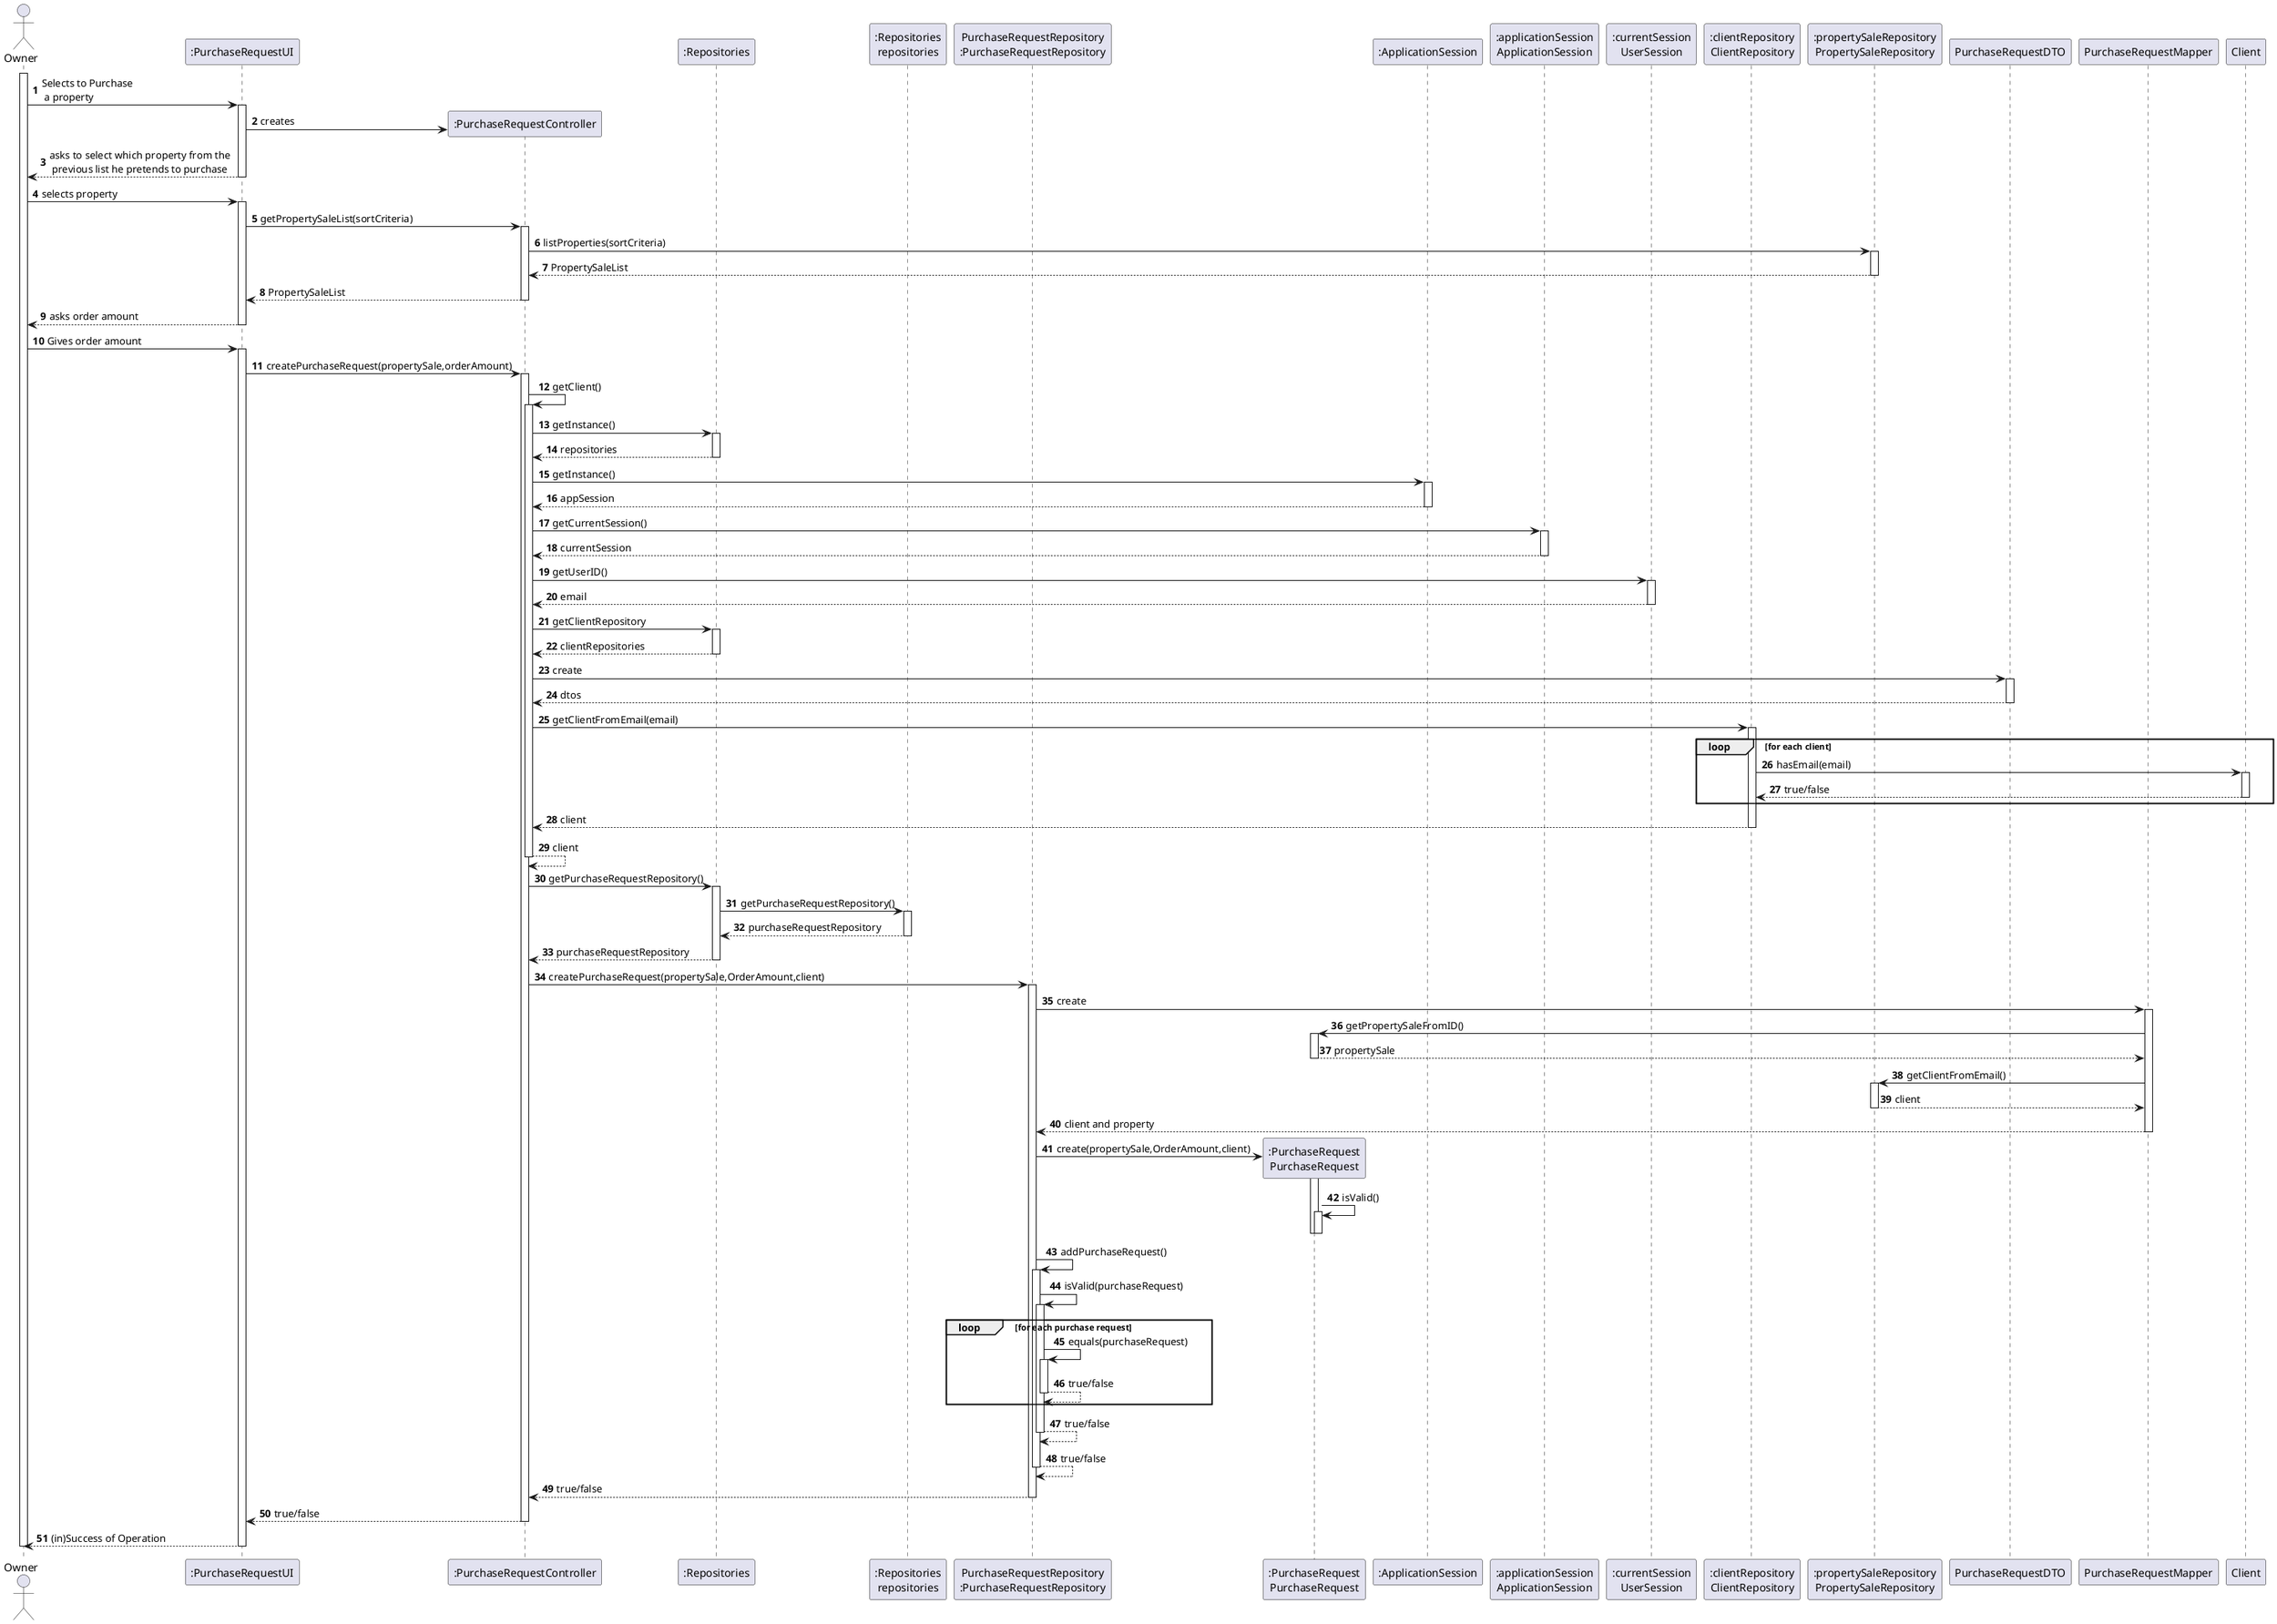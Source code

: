 @startuml
'https://plantuml.com/sequence-diagram

autonumber

actor "Owner" as Owner
participant ":PurchaseRequestUI" as UI
participant ":PurchaseRequestController" as CTRL
participant ":Repositories" as R
participant ":Repositories\nrepositories" as rep
participant "PurchaseRequestRepository\n:PurchaseRequestRepository" as PurchaseRequestRepository
participant ":PurchaseRequest\nPurchaseRequest" as PurchaseRequest
participant ":ApplicationSession" as ASP
participant ":applicationSession\nApplicationSession" as asp
participant ":currentSession\nUserSession" as CS
participant ":clientRepository\nClientRepository" as ClientRepository
participant ":propertySaleRepository\nPropertySaleRepository" as PropertySaleRepository
participant "PurchaseRequestDTO" as PurchaseRequestDTO
participant "PurchaseRequestMapper" as PurchaseRequestMapper

activate Owner

Owner -> UI : Selects to Purchase \n a property
activate UI

UI -> CTRL ** : creates
UI --> Owner : asks to select which property from the \n previous list he pretends to purchase
deactivate UI

Owner -> UI : selects property
activate UI

UI -> CTRL : getPropertySaleList(sortCriteria)
activate CTRL

CTRL ->PropertySaleRepository : listProperties(sortCriteria)
activate PropertySaleRepository

PropertySaleRepository --> CTRL : PropertySaleList
deactivate PropertySaleRepository

CTRL --> UI : PropertySaleList
deactivate CTRL


UI --> Owner : asks order amount
deactivate UI

Owner -> UI : Gives order amount
activate UI

UI -> CTRL : createPurchaseRequest(propertySale,orderAmount)
activate CTRL

CTRL -> CTRL : getClient()
activate CTRL

CTRL -> R : getInstance()
activate R

R--> CTRL : repositories
deactivate R

CTRL -> ASP : getInstance()
activate ASP

ASP --> CTRL : appSession
deactivate ASP

CTRL -> asp : getCurrentSession()
activate asp

asp --> CTRL : currentSession
deactivate asp

CTRL -> CS : getUserID()
activate CS

CS --> CTRL : email
deactivate CS

CTRL -> R : getClientRepository
activate R

R --> CTRL : clientRepositories
deactivate R

CTRL -> PurchaseRequestDTO : create
activate PurchaseRequestDTO

PurchaseRequestDTO --> CTRL : dtos
deactivate PurchaseRequestDTO

CTRL -> ClientRepository : getClientFromEmail(email)
activate ClientRepository

loop for each client

ClientRepository -> Client : hasEmail(email)
activate Client

Client --> ClientRepository : true/false
deactivate Client

end loop

deactivate Client

ClientRepository --> CTRL : client
deactivate ClientRepository

CTRL --> CTRL : client
deactivate CTRL

deactivate CS
CTRL -> R : getPurchaseRequestRepository()
activate R

R -> rep : getPurchaseRequestRepository()
activate rep

rep --> R : purchaseRequestRepository
deactivate rep

R --> CTRL : purchaseRequestRepository
deactivate R

CTRL -> PurchaseRequestRepository : createPurchaseRequest(propertySale,OrderAmount,client)
activate PurchaseRequestRepository

PurchaseRequestRepository -> PurchaseRequestMapper : create
activate PurchaseRequestMapper

PurchaseRequestMapper -> PurchaseRequest : getPropertySaleFromID()
activate PurchaseRequest

PurchaseRequest --> PurchaseRequestMapper : propertySale
deactivate PurchaseRequest

PurchaseRequestMapper -> PropertySaleRepository : getClientFromEmail()
activate PropertySaleRepository

PropertySaleRepository --> PurchaseRequestMapper : client
deactivate PropertySaleRepository

PurchaseRequestMapper --> PurchaseRequestRepository : client and property
deactivate PurchaseRequestMapper

PurchaseRequestRepository -> PurchaseRequest ** : create(propertySale,OrderAmount,client)
activate PurchaseRequest

PurchaseRequest -> PurchaseRequest : isValid()
activate PurchaseRequest

deactivate PurchaseRequest

deactivate PurchaseRequest

PurchaseRequestRepository -> PurchaseRequestRepository : addPurchaseRequest()
activate PurchaseRequestRepository

PurchaseRequestRepository -> PurchaseRequestRepository : isValid(purchaseRequest)
activate PurchaseRequestRepository

loop for each purchase request

PurchaseRequestRepository -> PurchaseRequestRepository : equals(purchaseRequest)
activate PurchaseRequestRepository

PurchaseRequestRepository --> PurchaseRequestRepository : true/false
deactivate PurchaseRequestRepository

end loop

PurchaseRequestRepository --> PurchaseRequestRepository : true/false
deactivate PurchaseRequestRepository

PurchaseRequestRepository --> PurchaseRequestRepository : true/false
deactivate PurchaseRequestRepository

PurchaseRequestRepository --> CTRL : true/false
deactivate PurchaseRequestRepository

CTRL --> UI : true/false
deactivate CTRL

UI --> Owner : (in)Success of Operation
deactivate UI

deactivate Owner
@enduml
